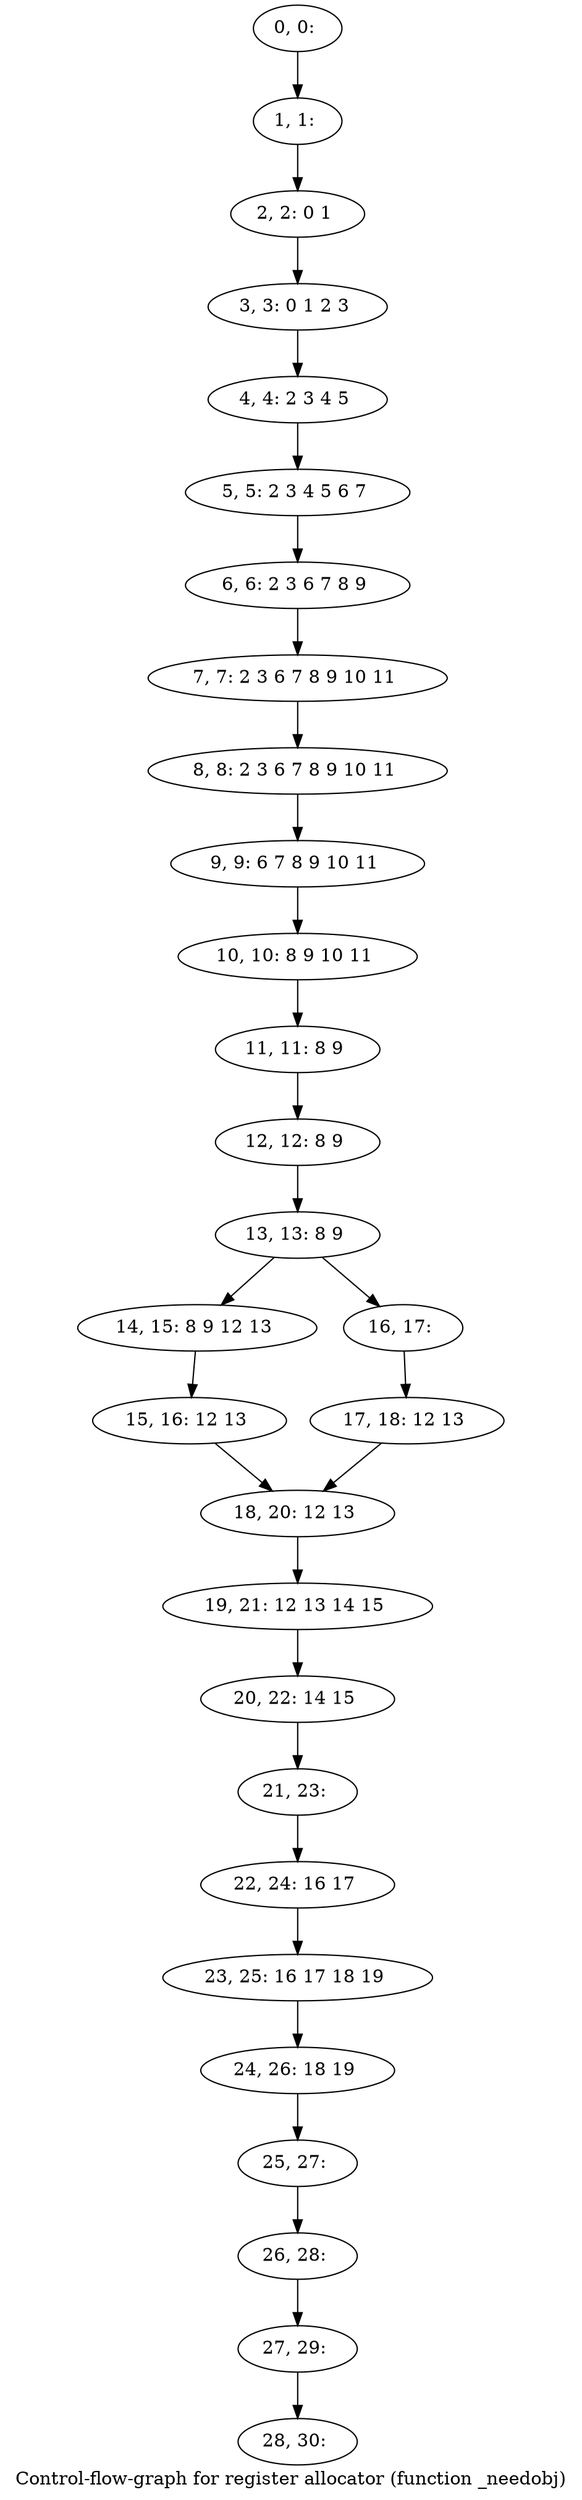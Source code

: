 digraph G {
graph [label="Control-flow-graph for register allocator (function _needobj)"]
0[label="0, 0: "];
1[label="1, 1: "];
2[label="2, 2: 0 1 "];
3[label="3, 3: 0 1 2 3 "];
4[label="4, 4: 2 3 4 5 "];
5[label="5, 5: 2 3 4 5 6 7 "];
6[label="6, 6: 2 3 6 7 8 9 "];
7[label="7, 7: 2 3 6 7 8 9 10 11 "];
8[label="8, 8: 2 3 6 7 8 9 10 11 "];
9[label="9, 9: 6 7 8 9 10 11 "];
10[label="10, 10: 8 9 10 11 "];
11[label="11, 11: 8 9 "];
12[label="12, 12: 8 9 "];
13[label="13, 13: 8 9 "];
14[label="14, 15: 8 9 12 13 "];
15[label="15, 16: 12 13 "];
16[label="16, 17: "];
17[label="17, 18: 12 13 "];
18[label="18, 20: 12 13 "];
19[label="19, 21: 12 13 14 15 "];
20[label="20, 22: 14 15 "];
21[label="21, 23: "];
22[label="22, 24: 16 17 "];
23[label="23, 25: 16 17 18 19 "];
24[label="24, 26: 18 19 "];
25[label="25, 27: "];
26[label="26, 28: "];
27[label="27, 29: "];
28[label="28, 30: "];
0->1 ;
1->2 ;
2->3 ;
3->4 ;
4->5 ;
5->6 ;
6->7 ;
7->8 ;
8->9 ;
9->10 ;
10->11 ;
11->12 ;
12->13 ;
13->14 ;
13->16 ;
14->15 ;
15->18 ;
16->17 ;
17->18 ;
18->19 ;
19->20 ;
20->21 ;
21->22 ;
22->23 ;
23->24 ;
24->25 ;
25->26 ;
26->27 ;
27->28 ;
}
